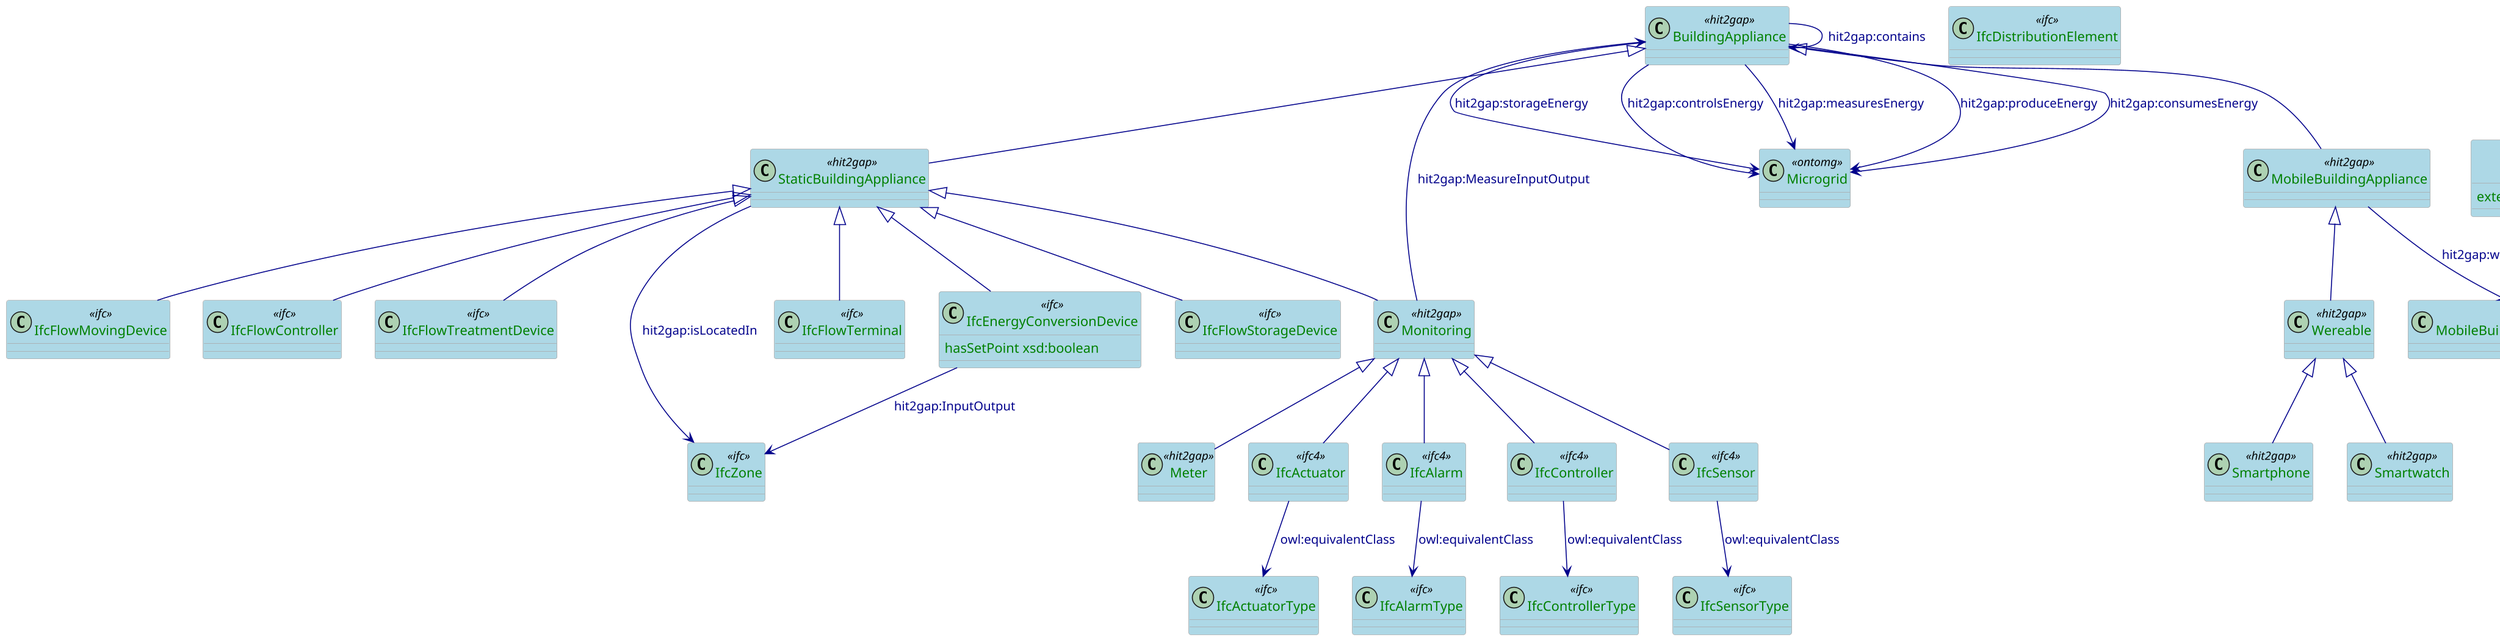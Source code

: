 @startuml

scale 0.5

skinparam class {
  ArrowColor DarkBlue
  ArrowFontColor DarkBlue
  BackgroundColor LightBlue
  BorderColor DarkGrey
}
skinparam dpi 300
skinparam stereotypeCBackgroundColor Wheat
skinparam classAttributeFontColor  Green

class BuildingAppliance <<hit2gap>>

class StaticBuildingAppliance <<hit2gap>>
class MobileBuildingAppliance <<hit2gap>>

class Observation <<ssn>>  {
  externalStorageID xsd:string
}

class MobileBuildingApplianceLocationObservation <<hit2gap>>

class IfcFlowTerminal <<ifc>>
class Monitoring <<hit2gap>>
class Wereable <<hit2gap>>
class Smartwatch <<hit2gap>>
class Smartphone <<hit2gap>>

class IfcZone <<ifc>>
class IfcActuator <<ifc4>>
class IfcActuatorType <<ifc>>

class IfcAlarm <<ifc4>>
class IfcAlarmType <<ifc>>

class IfcController <<ifc4>>
class IfcControllerType <<ifc>>


class IfcSensor <<ifc4>>
class IfcSensorType <<ifc>>

class Meter <<hit2gap>>

class IfcDistributionElement <<ifc>>
class IfcFlowStorageDevice <<ifc>>
class IfcFlowMovingDevice <<ifc>>
class IfcFlowController <<ifc>>
class IfcFlowTreatmentDevice <<ifc>>
class IfcEnergyConversionDevice <<ifc>> {
  hasSetPoint xsd:boolean
}

class Microgrid <<ontomg>>

BuildingAppliance <|-- StaticBuildingAppliance 
BuildingAppliance <|-- MobileBuildingAppliance 

StaticBuildingAppliance <|-- IfcFlowTerminal
StaticBuildingAppliance <|-- Monitoring
MobileBuildingAppliance <|-- Wereable
StaticBuildingAppliance --> IfcZone: hit2gap:isLocatedIn
BuildingAppliance --> BuildingAppliance: hit2gap:contains
Monitoring --> BuildingAppliance: hit2gap:MeasureInputOutput
IfcEnergyConversionDevice --> IfcZone: hit2gap:InputOutput
StaticBuildingAppliance <|-- IfcFlowStorageDevice
StaticBuildingAppliance <|-- IfcFlowMovingDevice
StaticBuildingAppliance <|-- IfcFlowController
StaticBuildingAppliance <|-- IfcFlowTreatmentDevice
StaticBuildingAppliance <|-- IfcEnergyConversionDevice
Observation <|-- MobileBuildingApplianceLocationObservation
MobileBuildingAppliance --> MobileBuildingApplianceLocationObservation: hit2gap:wasLocated


Wereable <|-- Smartwatch
Wereable <|-- Smartphone

Monitoring <|-- IfcSensor
Monitoring <|-- IfcActuator
Monitoring <|-- IfcAlarm
Monitoring <|-- IfcController
Monitoring <|-- Meter

BuildingAppliance --> Microgrid: hit2gap:produceEnergy
BuildingAppliance --> Microgrid: hit2gap:consumesEnergy
BuildingAppliance --> Microgrid: hit2gap:storageEnergy
BuildingAppliance --> Microgrid: hit2gap:controlsEnergy
BuildingAppliance --> Microgrid: hit2gap:measuresEnergy

IfcActuator --> IfcActuatorType: owl:equivalentClass
IfcAlarm --> IfcAlarmType: owl:equivalentClass
IfcController --> IfcControllerType: owl:equivalentClass
IfcSensor --> IfcSensorType: owl:equivalentClass

@enduml
